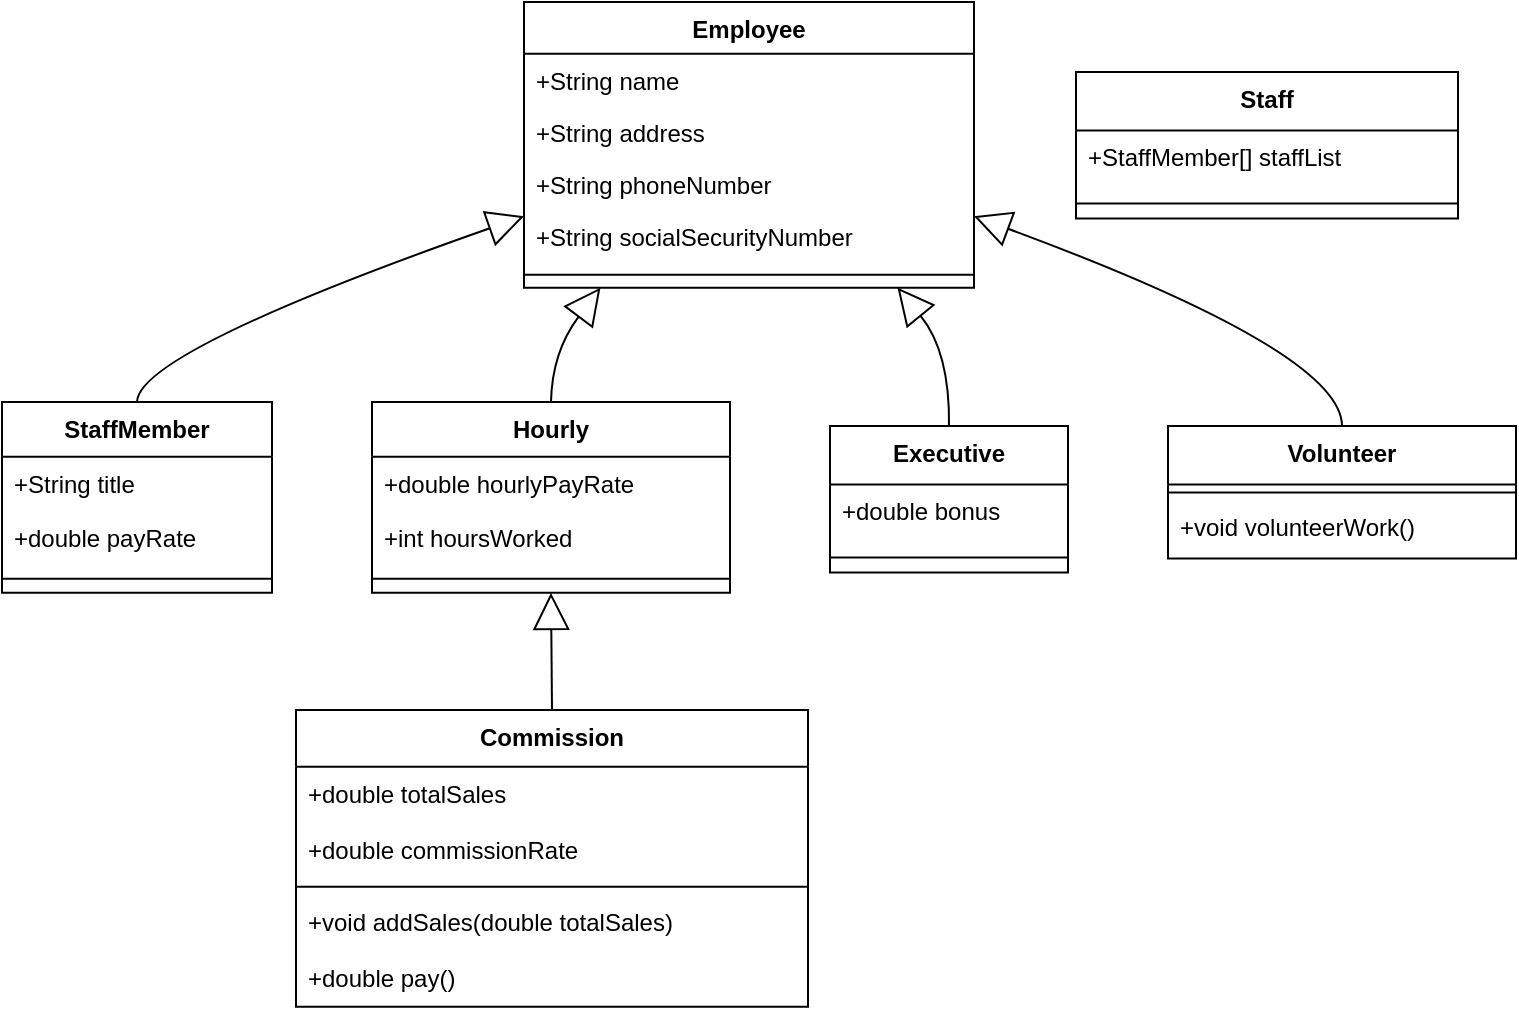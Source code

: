 <mxfile version="24.7.17">
  <diagram name="Page-1" id="d7pVgZBcyQqMkEF4ZFiw">
    <mxGraphModel dx="1418" dy="867" grid="1" gridSize="10" guides="1" tooltips="1" connect="1" arrows="1" fold="1" page="1" pageScale="1" pageWidth="850" pageHeight="1100" math="0" shadow="0">
      <root>
        <mxCell id="0" />
        <mxCell id="1" parent="0" />
        <mxCell id="AhVmetF6bPiacQKFkIhu-1" value="Employee" style="swimlane;fontStyle=1;align=center;verticalAlign=top;childLayout=stackLayout;horizontal=1;startSize=25.818;horizontalStack=0;resizeParent=1;resizeParentMax=0;resizeLast=0;collapsible=0;marginBottom=0;" vertex="1" parent="1">
          <mxGeometry x="281" y="20" width="225" height="142.818" as="geometry" />
        </mxCell>
        <mxCell id="AhVmetF6bPiacQKFkIhu-2" value="+String name" style="text;strokeColor=none;fillColor=none;align=left;verticalAlign=top;spacingLeft=4;spacingRight=4;overflow=hidden;rotatable=0;points=[[0,0.5],[1,0.5]];portConstraint=eastwest;" vertex="1" parent="AhVmetF6bPiacQKFkIhu-1">
          <mxGeometry y="25.818" width="225" height="26" as="geometry" />
        </mxCell>
        <mxCell id="AhVmetF6bPiacQKFkIhu-3" value="+String address" style="text;strokeColor=none;fillColor=none;align=left;verticalAlign=top;spacingLeft=4;spacingRight=4;overflow=hidden;rotatable=0;points=[[0,0.5],[1,0.5]];portConstraint=eastwest;" vertex="1" parent="AhVmetF6bPiacQKFkIhu-1">
          <mxGeometry y="51.818" width="225" height="26" as="geometry" />
        </mxCell>
        <mxCell id="AhVmetF6bPiacQKFkIhu-4" value="+String phoneNumber" style="text;strokeColor=none;fillColor=none;align=left;verticalAlign=top;spacingLeft=4;spacingRight=4;overflow=hidden;rotatable=0;points=[[0,0.5],[1,0.5]];portConstraint=eastwest;" vertex="1" parent="AhVmetF6bPiacQKFkIhu-1">
          <mxGeometry y="77.818" width="225" height="26" as="geometry" />
        </mxCell>
        <mxCell id="AhVmetF6bPiacQKFkIhu-5" value="+String socialSecurityNumber" style="text;strokeColor=none;fillColor=none;align=left;verticalAlign=top;spacingLeft=4;spacingRight=4;overflow=hidden;rotatable=0;points=[[0,0.5],[1,0.5]];portConstraint=eastwest;" vertex="1" parent="AhVmetF6bPiacQKFkIhu-1">
          <mxGeometry y="103.818" width="225" height="26" as="geometry" />
        </mxCell>
        <mxCell id="AhVmetF6bPiacQKFkIhu-6" style="line;strokeWidth=1;fillColor=none;align=left;verticalAlign=middle;spacingTop=-1;spacingLeft=3;spacingRight=3;rotatable=0;labelPosition=right;points=[];portConstraint=eastwest;strokeColor=inherit;" vertex="1" parent="AhVmetF6bPiacQKFkIhu-1">
          <mxGeometry y="129.818" width="225" height="13" as="geometry" />
        </mxCell>
        <mxCell id="AhVmetF6bPiacQKFkIhu-7" value="StaffMember" style="swimlane;fontStyle=1;align=center;verticalAlign=top;childLayout=stackLayout;horizontal=1;startSize=27.429;horizontalStack=0;resizeParent=1;resizeParentMax=0;resizeLast=0;collapsible=0;marginBottom=0;" vertex="1" parent="1">
          <mxGeometry x="20" y="220" width="135" height="95.429" as="geometry" />
        </mxCell>
        <mxCell id="AhVmetF6bPiacQKFkIhu-8" value="+String title" style="text;strokeColor=none;fillColor=none;align=left;verticalAlign=top;spacingLeft=4;spacingRight=4;overflow=hidden;rotatable=0;points=[[0,0.5],[1,0.5]];portConstraint=eastwest;" vertex="1" parent="AhVmetF6bPiacQKFkIhu-7">
          <mxGeometry y="27.429" width="135" height="27" as="geometry" />
        </mxCell>
        <mxCell id="AhVmetF6bPiacQKFkIhu-9" value="+double payRate" style="text;strokeColor=none;fillColor=none;align=left;verticalAlign=top;spacingLeft=4;spacingRight=4;overflow=hidden;rotatable=0;points=[[0,0.5],[1,0.5]];portConstraint=eastwest;" vertex="1" parent="AhVmetF6bPiacQKFkIhu-7">
          <mxGeometry y="54.429" width="135" height="27" as="geometry" />
        </mxCell>
        <mxCell id="AhVmetF6bPiacQKFkIhu-10" style="line;strokeWidth=1;fillColor=none;align=left;verticalAlign=middle;spacingTop=-1;spacingLeft=3;spacingRight=3;rotatable=0;labelPosition=right;points=[];portConstraint=eastwest;strokeColor=inherit;" vertex="1" parent="AhVmetF6bPiacQKFkIhu-7">
          <mxGeometry y="81.429" width="135" height="14" as="geometry" />
        </mxCell>
        <mxCell id="AhVmetF6bPiacQKFkIhu-11" value="Hourly" style="swimlane;fontStyle=1;align=center;verticalAlign=top;childLayout=stackLayout;horizontal=1;startSize=27.429;horizontalStack=0;resizeParent=1;resizeParentMax=0;resizeLast=0;collapsible=0;marginBottom=0;" vertex="1" parent="1">
          <mxGeometry x="205" y="220" width="179" height="95.429" as="geometry" />
        </mxCell>
        <mxCell id="AhVmetF6bPiacQKFkIhu-12" value="+double hourlyPayRate" style="text;strokeColor=none;fillColor=none;align=left;verticalAlign=top;spacingLeft=4;spacingRight=4;overflow=hidden;rotatable=0;points=[[0,0.5],[1,0.5]];portConstraint=eastwest;" vertex="1" parent="AhVmetF6bPiacQKFkIhu-11">
          <mxGeometry y="27.429" width="179" height="27" as="geometry" />
        </mxCell>
        <mxCell id="AhVmetF6bPiacQKFkIhu-13" value="+int hoursWorked" style="text;strokeColor=none;fillColor=none;align=left;verticalAlign=top;spacingLeft=4;spacingRight=4;overflow=hidden;rotatable=0;points=[[0,0.5],[1,0.5]];portConstraint=eastwest;" vertex="1" parent="AhVmetF6bPiacQKFkIhu-11">
          <mxGeometry y="54.429" width="179" height="27" as="geometry" />
        </mxCell>
        <mxCell id="AhVmetF6bPiacQKFkIhu-14" style="line;strokeWidth=1;fillColor=none;align=left;verticalAlign=middle;spacingTop=-1;spacingLeft=3;spacingRight=3;rotatable=0;labelPosition=right;points=[];portConstraint=eastwest;strokeColor=inherit;" vertex="1" parent="AhVmetF6bPiacQKFkIhu-11">
          <mxGeometry y="81.429" width="179" height="14" as="geometry" />
        </mxCell>
        <mxCell id="AhVmetF6bPiacQKFkIhu-15" value="Commission" style="swimlane;fontStyle=1;align=center;verticalAlign=top;childLayout=stackLayout;horizontal=1;startSize=28.4;horizontalStack=0;resizeParent=1;resizeParentMax=0;resizeLast=0;collapsible=0;marginBottom=0;" vertex="1" parent="1">
          <mxGeometry x="167" y="374" width="256" height="148.4" as="geometry" />
        </mxCell>
        <mxCell id="AhVmetF6bPiacQKFkIhu-16" value="+double totalSales" style="text;strokeColor=none;fillColor=none;align=left;verticalAlign=top;spacingLeft=4;spacingRight=4;overflow=hidden;rotatable=0;points=[[0,0.5],[1,0.5]];portConstraint=eastwest;" vertex="1" parent="AhVmetF6bPiacQKFkIhu-15">
          <mxGeometry y="28.4" width="256" height="28" as="geometry" />
        </mxCell>
        <mxCell id="AhVmetF6bPiacQKFkIhu-17" value="+double commissionRate" style="text;strokeColor=none;fillColor=none;align=left;verticalAlign=top;spacingLeft=4;spacingRight=4;overflow=hidden;rotatable=0;points=[[0,0.5],[1,0.5]];portConstraint=eastwest;" vertex="1" parent="AhVmetF6bPiacQKFkIhu-15">
          <mxGeometry y="56.4" width="256" height="28" as="geometry" />
        </mxCell>
        <mxCell id="AhVmetF6bPiacQKFkIhu-18" style="line;strokeWidth=1;fillColor=none;align=left;verticalAlign=middle;spacingTop=-1;spacingLeft=3;spacingRight=3;rotatable=0;labelPosition=right;points=[];portConstraint=eastwest;strokeColor=inherit;" vertex="1" parent="AhVmetF6bPiacQKFkIhu-15">
          <mxGeometry y="84.4" width="256" height="8" as="geometry" />
        </mxCell>
        <mxCell id="AhVmetF6bPiacQKFkIhu-19" value="+void addSales(double totalSales)" style="text;strokeColor=none;fillColor=none;align=left;verticalAlign=top;spacingLeft=4;spacingRight=4;overflow=hidden;rotatable=0;points=[[0,0.5],[1,0.5]];portConstraint=eastwest;" vertex="1" parent="AhVmetF6bPiacQKFkIhu-15">
          <mxGeometry y="92.4" width="256" height="28" as="geometry" />
        </mxCell>
        <mxCell id="AhVmetF6bPiacQKFkIhu-20" value="+double pay()" style="text;strokeColor=none;fillColor=none;align=left;verticalAlign=top;spacingLeft=4;spacingRight=4;overflow=hidden;rotatable=0;points=[[0,0.5],[1,0.5]];portConstraint=eastwest;" vertex="1" parent="AhVmetF6bPiacQKFkIhu-15">
          <mxGeometry y="120.4" width="256" height="28" as="geometry" />
        </mxCell>
        <mxCell id="AhVmetF6bPiacQKFkIhu-21" value="Executive" style="swimlane;fontStyle=1;align=center;verticalAlign=top;childLayout=stackLayout;horizontal=1;startSize=29.2;horizontalStack=0;resizeParent=1;resizeParentMax=0;resizeLast=0;collapsible=0;marginBottom=0;" vertex="1" parent="1">
          <mxGeometry x="434" y="232" width="119" height="73.2" as="geometry" />
        </mxCell>
        <mxCell id="AhVmetF6bPiacQKFkIhu-22" value="+double bonus" style="text;strokeColor=none;fillColor=none;align=left;verticalAlign=top;spacingLeft=4;spacingRight=4;overflow=hidden;rotatable=0;points=[[0,0.5],[1,0.5]];portConstraint=eastwest;" vertex="1" parent="AhVmetF6bPiacQKFkIhu-21">
          <mxGeometry y="29.2" width="119" height="29" as="geometry" />
        </mxCell>
        <mxCell id="AhVmetF6bPiacQKFkIhu-23" style="line;strokeWidth=1;fillColor=none;align=left;verticalAlign=middle;spacingTop=-1;spacingLeft=3;spacingRight=3;rotatable=0;labelPosition=right;points=[];portConstraint=eastwest;strokeColor=inherit;" vertex="1" parent="AhVmetF6bPiacQKFkIhu-21">
          <mxGeometry y="58.2" width="119" height="15" as="geometry" />
        </mxCell>
        <mxCell id="AhVmetF6bPiacQKFkIhu-24" value="Volunteer" style="swimlane;fontStyle=1;align=center;verticalAlign=top;childLayout=stackLayout;horizontal=1;startSize=29.2;horizontalStack=0;resizeParent=1;resizeParentMax=0;resizeLast=0;collapsible=0;marginBottom=0;" vertex="1" parent="1">
          <mxGeometry x="603" y="232" width="174" height="66.2" as="geometry" />
        </mxCell>
        <mxCell id="AhVmetF6bPiacQKFkIhu-25" style="line;strokeWidth=1;fillColor=none;align=left;verticalAlign=middle;spacingTop=-1;spacingLeft=3;spacingRight=3;rotatable=0;labelPosition=right;points=[];portConstraint=eastwest;strokeColor=inherit;" vertex="1" parent="AhVmetF6bPiacQKFkIhu-24">
          <mxGeometry y="29.2" width="174" height="8" as="geometry" />
        </mxCell>
        <mxCell id="AhVmetF6bPiacQKFkIhu-26" value="+void volunteerWork()" style="text;strokeColor=none;fillColor=none;align=left;verticalAlign=top;spacingLeft=4;spacingRight=4;overflow=hidden;rotatable=0;points=[[0,0.5],[1,0.5]];portConstraint=eastwest;" vertex="1" parent="AhVmetF6bPiacQKFkIhu-24">
          <mxGeometry y="37.2" width="174" height="29" as="geometry" />
        </mxCell>
        <mxCell id="AhVmetF6bPiacQKFkIhu-27" value="Staff" style="swimlane;fontStyle=1;align=center;verticalAlign=top;childLayout=stackLayout;horizontal=1;startSize=29.2;horizontalStack=0;resizeParent=1;resizeParentMax=0;resizeLast=0;collapsible=0;marginBottom=0;" vertex="1" parent="1">
          <mxGeometry x="557" y="55" width="191" height="73.2" as="geometry" />
        </mxCell>
        <mxCell id="AhVmetF6bPiacQKFkIhu-28" value="+StaffMember[] staffList" style="text;strokeColor=none;fillColor=none;align=left;verticalAlign=top;spacingLeft=4;spacingRight=4;overflow=hidden;rotatable=0;points=[[0,0.5],[1,0.5]];portConstraint=eastwest;" vertex="1" parent="AhVmetF6bPiacQKFkIhu-27">
          <mxGeometry y="29.2" width="191" height="29" as="geometry" />
        </mxCell>
        <mxCell id="AhVmetF6bPiacQKFkIhu-29" style="line;strokeWidth=1;fillColor=none;align=left;verticalAlign=middle;spacingTop=-1;spacingLeft=3;spacingRight=3;rotatable=0;labelPosition=right;points=[];portConstraint=eastwest;strokeColor=inherit;" vertex="1" parent="AhVmetF6bPiacQKFkIhu-27">
          <mxGeometry y="58.2" width="191" height="15" as="geometry" />
        </mxCell>
        <mxCell id="AhVmetF6bPiacQKFkIhu-30" value="" style="curved=1;startArrow=block;startSize=16;startFill=0;endArrow=none;exitX=0;exitY=0.75;entryX=0.5;entryY=0;rounded=0;" edge="1" parent="1" source="AhVmetF6bPiacQKFkIhu-1" target="AhVmetF6bPiacQKFkIhu-7">
          <mxGeometry relative="1" as="geometry">
            <Array as="points">
              <mxPoint x="88" y="195" />
            </Array>
          </mxGeometry>
        </mxCell>
        <mxCell id="AhVmetF6bPiacQKFkIhu-31" value="" style="curved=1;startArrow=block;startSize=16;startFill=0;endArrow=none;exitX=0.17;exitY=1;entryX=0.5;entryY=0;rounded=0;" edge="1" parent="1" source="AhVmetF6bPiacQKFkIhu-1" target="AhVmetF6bPiacQKFkIhu-11">
          <mxGeometry relative="1" as="geometry">
            <Array as="points">
              <mxPoint x="295" y="195" />
            </Array>
          </mxGeometry>
        </mxCell>
        <mxCell id="AhVmetF6bPiacQKFkIhu-32" value="" style="curved=1;startArrow=block;startSize=16;startFill=0;endArrow=none;exitX=0.83;exitY=1;entryX=0.5;entryY=-0.01;rounded=0;" edge="1" parent="1" source="AhVmetF6bPiacQKFkIhu-1" target="AhVmetF6bPiacQKFkIhu-21">
          <mxGeometry relative="1" as="geometry">
            <Array as="points">
              <mxPoint x="494" y="195" />
            </Array>
          </mxGeometry>
        </mxCell>
        <mxCell id="AhVmetF6bPiacQKFkIhu-33" value="" style="curved=1;startArrow=block;startSize=16;startFill=0;endArrow=none;exitX=1;exitY=0.75;entryX=0.5;entryY=-0.01;rounded=0;" edge="1" parent="1" source="AhVmetF6bPiacQKFkIhu-1" target="AhVmetF6bPiacQKFkIhu-24">
          <mxGeometry relative="1" as="geometry">
            <Array as="points">
              <mxPoint x="690" y="195" />
            </Array>
          </mxGeometry>
        </mxCell>
        <mxCell id="AhVmetF6bPiacQKFkIhu-34" value="" style="curved=1;startArrow=block;startSize=16;startFill=0;endArrow=none;exitX=0.5;exitY=1;entryX=0.5;entryY=0;rounded=0;" edge="1" parent="1" source="AhVmetF6bPiacQKFkIhu-11" target="AhVmetF6bPiacQKFkIhu-15">
          <mxGeometry relative="1" as="geometry">
            <Array as="points" />
          </mxGeometry>
        </mxCell>
      </root>
    </mxGraphModel>
  </diagram>
</mxfile>
